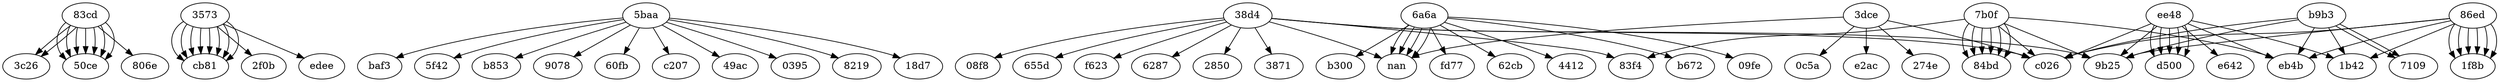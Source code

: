 digraph "also-like" {
	"83cd"
	"3c26"
	"3c26"
	"50ce"
	"50ce"
	"50ce"
	"50ce"
	"806e"
	"50ce"
	"50ce"
	"50ce"
	"83cd" -> "3c26"
	"83cd" -> "3c26"
	"83cd" -> "50ce"
	"83cd" -> "50ce"
	"83cd" -> "50ce"
	"83cd" -> "50ce"
	"83cd" -> "806e"
	"83cd" -> "50ce"
	"83cd" -> "50ce"
	"83cd" -> "50ce"
	3573
	cb81
	cb81
	cb81
	cb81
	"2f0b"
	edee
	cb81
	cb81
	cb81
	cb81
	3573 -> cb81
	3573 -> cb81
	3573 -> cb81
	3573 -> cb81
	3573 -> "2f0b"
	3573 -> edee
	3573 -> cb81
	3573 -> cb81
	3573 -> cb81
	3573 -> cb81
	"5baa"
	baf3
	"5f42"
	b853
	9078
	"60fb"
	c207
	"49ac"
	0395
	8219
	"18d7"
	"5baa" -> baf3
	"5baa" -> "5f42"
	"5baa" -> b853
	"5baa" -> 9078
	"5baa" -> "60fb"
	"5baa" -> c207
	"5baa" -> "49ac"
	"5baa" -> 0395
	"5baa" -> 8219
	"5baa" -> "18d7"
	"38d4"
	nan
	"08f8"
	"655d"
	"9b25"
	f623
	"83f4"
	6287
	2850
	3871
	c026
	"38d4" -> nan
	"38d4" -> "08f8"
	"38d4" -> "655d"
	"38d4" -> "9b25"
	"38d4" -> f623
	"38d4" -> "83f4"
	"38d4" -> 6287
	"38d4" -> 2850
	"38d4" -> 3871
	"38d4" -> c026
	"6a6a"
	nan
	nan
	nan
	nan
	"62cb"
	4412
	b672
	b300
	"09fe"
	fd77
	"6a6a" -> nan
	"6a6a" -> nan
	"6a6a" -> nan
	"6a6a" -> nan
	"6a6a" -> "62cb"
	"6a6a" -> 4412
	"6a6a" -> b672
	"6a6a" -> b300
	"6a6a" -> "09fe"
	"6a6a" -> fd77
	"7b0f"
	"84bd"
	"84bd"
	"84bd"
	"84bd"
	"84bd"
	"84bd"
	eb4b
	"9b25"
	c026
	"83f4"
	"7b0f" -> "84bd"
	"7b0f" -> "84bd"
	"7b0f" -> "84bd"
	"7b0f" -> "84bd"
	"7b0f" -> "84bd"
	"7b0f" -> "84bd"
	"7b0f" -> eb4b
	"7b0f" -> "9b25"
	"7b0f" -> c026
	"7b0f" -> "83f4"
	ee48
	d500
	d500
	e642
	"1b42"
	eb4b
	"9b25"
	c026
	d500
	d500
	d500
	ee48 -> d500
	ee48 -> d500
	ee48 -> e642
	ee48 -> "1b42"
	ee48 -> eb4b
	ee48 -> "9b25"
	ee48 -> c026
	ee48 -> d500
	ee48 -> d500
	ee48 -> d500
	"86ed"
	"1f8b"
	"1f8b"
	"1b42"
	eb4b
	"9b25"
	c026
	"1f8b"
	"1f8b"
	"1f8b"
	"1f8b"
	"86ed" -> "1f8b"
	"86ed" -> "1f8b"
	"86ed" -> "1b42"
	"86ed" -> eb4b
	"86ed" -> "9b25"
	"86ed" -> c026
	"86ed" -> "1f8b"
	"86ed" -> "1f8b"
	"86ed" -> "1f8b"
	"86ed" -> "1f8b"
	"3dce"
	nan
	"0c5a"
	c026
	e2ac
	"274e"
	"3dce" -> nan
	"3dce" -> "0c5a"
	"3dce" -> c026
	"3dce" -> e2ac
	"3dce" -> "274e"
	b9b3
	7109
	7109
	"1b42"
	eb4b
	"9b25"
	c026
	b9b3 -> 7109
	b9b3 -> 7109
	b9b3 -> "1b42"
	b9b3 -> eb4b
	b9b3 -> "9b25"
	b9b3 -> c026
}
